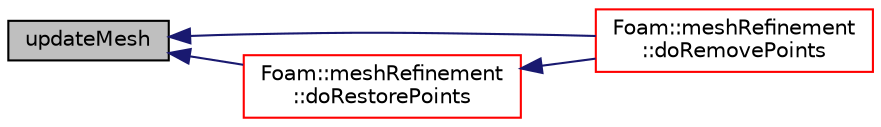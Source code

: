 digraph "updateMesh"
{
  bgcolor="transparent";
  edge [fontname="Helvetica",fontsize="10",labelfontname="Helvetica",labelfontsize="10"];
  node [fontname="Helvetica",fontsize="10",shape=record];
  rankdir="LR";
  Node1 [label="updateMesh",height=0.2,width=0.4,color="black", fillcolor="grey75", style="filled", fontcolor="black"];
  Node1 -> Node2 [dir="back",color="midnightblue",fontsize="10",style="solid",fontname="Helvetica"];
  Node2 [label="Foam::meshRefinement\l::doRemovePoints",height=0.2,width=0.4,color="red",URL="$a01510.html#abc00befdbca6596b6efcb39b90efbee3"];
  Node1 -> Node3 [dir="back",color="midnightblue",fontsize="10",style="solid",fontname="Helvetica"];
  Node3 [label="Foam::meshRefinement\l::doRestorePoints",height=0.2,width=0.4,color="red",URL="$a01510.html#a53184ae27cf1ac7a736faed4abf1c9d6"];
  Node3 -> Node2 [dir="back",color="midnightblue",fontsize="10",style="solid",fontname="Helvetica"];
}
